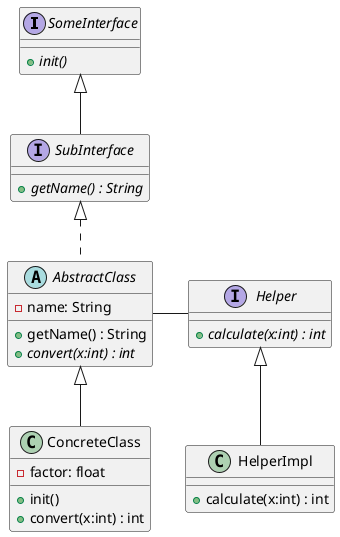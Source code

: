 @startuml
'https://plantuml.com/class-diagram


interface SomeInterface {
    {abstract} +init()
}
interface SubInterface {
    {abstract} +getName() : String
}

SomeInterface <|-- SubInterface

abstract class AbstractClass {
    -name: String
    +getName() : String
    {abstract} +convert(x:int) : int
}

SubInterface <|.. AbstractClass

class ConcreteClass {
    -factor: float
    +init()
    +convert(x:int) : int
}

AbstractClass <|-- ConcreteClass
AbstractClass -right- Helper

interface Helper {
    {abstract} +calculate(x:int) : int
}
class HelperImpl extends Helper {
    +calculate(x:int) : int
}


@enduml